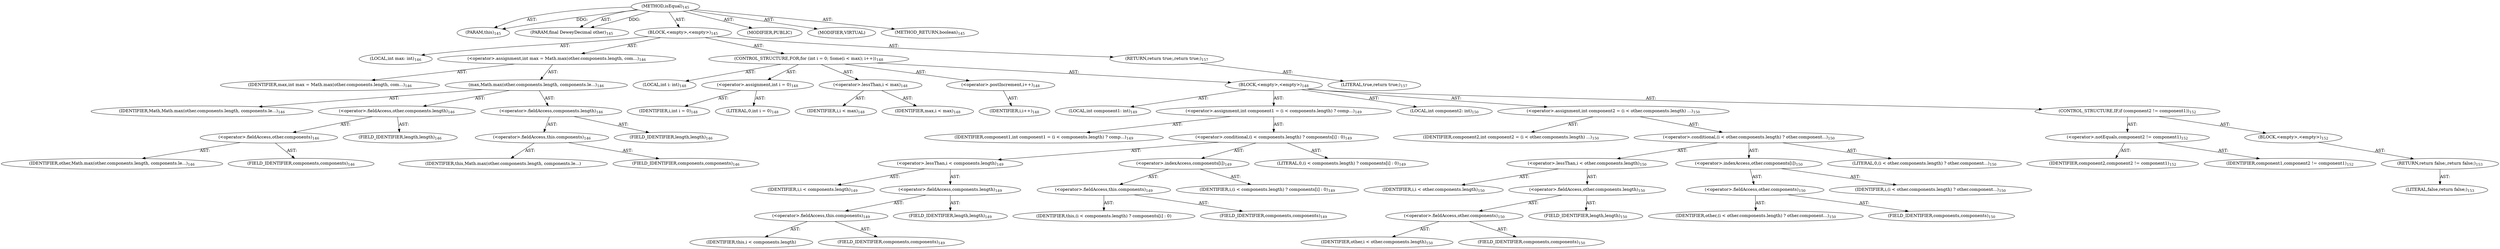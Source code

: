 digraph "isEqual" {  
"111669149700" [label = <(METHOD,isEqual)<SUB>145</SUB>> ]
"115964117001" [label = <(PARAM,this)<SUB>145</SUB>> ]
"115964117002" [label = <(PARAM,final DeweyDecimal other)<SUB>145</SUB>> ]
"25769803787" [label = <(BLOCK,&lt;empty&gt;,&lt;empty&gt;)<SUB>145</SUB>> ]
"94489280519" [label = <(LOCAL,int max: int)<SUB>146</SUB>> ]
"30064771122" [label = <(&lt;operator&gt;.assignment,int max = Math.max(other.components.length, com...)<SUB>146</SUB>> ]
"68719476778" [label = <(IDENTIFIER,max,int max = Math.max(other.components.length, com...)<SUB>146</SUB>> ]
"30064771123" [label = <(max,Math.max(other.components.length, components.le...)<SUB>146</SUB>> ]
"68719476779" [label = <(IDENTIFIER,Math,Math.max(other.components.length, components.le...)<SUB>146</SUB>> ]
"30064771124" [label = <(&lt;operator&gt;.fieldAccess,other.components.length)<SUB>146</SUB>> ]
"30064771125" [label = <(&lt;operator&gt;.fieldAccess,other.components)<SUB>146</SUB>> ]
"68719476780" [label = <(IDENTIFIER,other,Math.max(other.components.length, components.le...)<SUB>146</SUB>> ]
"55834574859" [label = <(FIELD_IDENTIFIER,components,components)<SUB>146</SUB>> ]
"55834574860" [label = <(FIELD_IDENTIFIER,length,length)<SUB>146</SUB>> ]
"30064771126" [label = <(&lt;operator&gt;.fieldAccess,components.length)<SUB>146</SUB>> ]
"30064771127" [label = <(&lt;operator&gt;.fieldAccess,this.components)<SUB>146</SUB>> ]
"68719476781" [label = <(IDENTIFIER,this,Math.max(other.components.length, components.le...)> ]
"55834574861" [label = <(FIELD_IDENTIFIER,components,components)<SUB>146</SUB>> ]
"55834574862" [label = <(FIELD_IDENTIFIER,length,length)<SUB>146</SUB>> ]
"47244640261" [label = <(CONTROL_STRUCTURE,FOR,for (int i = 0; Some(i &lt; max); i++))<SUB>148</SUB>> ]
"94489280520" [label = <(LOCAL,int i: int)<SUB>148</SUB>> ]
"30064771128" [label = <(&lt;operator&gt;.assignment,int i = 0)<SUB>148</SUB>> ]
"68719476782" [label = <(IDENTIFIER,i,int i = 0)<SUB>148</SUB>> ]
"90194313225" [label = <(LITERAL,0,int i = 0)<SUB>148</SUB>> ]
"30064771129" [label = <(&lt;operator&gt;.lessThan,i &lt; max)<SUB>148</SUB>> ]
"68719476783" [label = <(IDENTIFIER,i,i &lt; max)<SUB>148</SUB>> ]
"68719476784" [label = <(IDENTIFIER,max,i &lt; max)<SUB>148</SUB>> ]
"30064771130" [label = <(&lt;operator&gt;.postIncrement,i++)<SUB>148</SUB>> ]
"68719476785" [label = <(IDENTIFIER,i,i++)<SUB>148</SUB>> ]
"25769803788" [label = <(BLOCK,&lt;empty&gt;,&lt;empty&gt;)<SUB>148</SUB>> ]
"94489280521" [label = <(LOCAL,int component1: int)<SUB>149</SUB>> ]
"30064771131" [label = <(&lt;operator&gt;.assignment,int component1 = (i &lt; components.length) ? comp...)<SUB>149</SUB>> ]
"68719476786" [label = <(IDENTIFIER,component1,int component1 = (i &lt; components.length) ? comp...)<SUB>149</SUB>> ]
"30064771132" [label = <(&lt;operator&gt;.conditional,(i &lt; components.length) ? components[i] : 0)<SUB>149</SUB>> ]
"30064771133" [label = <(&lt;operator&gt;.lessThan,i &lt; components.length)<SUB>149</SUB>> ]
"68719476787" [label = <(IDENTIFIER,i,i &lt; components.length)<SUB>149</SUB>> ]
"30064771134" [label = <(&lt;operator&gt;.fieldAccess,components.length)<SUB>149</SUB>> ]
"30064771135" [label = <(&lt;operator&gt;.fieldAccess,this.components)<SUB>149</SUB>> ]
"68719476788" [label = <(IDENTIFIER,this,i &lt; components.length)> ]
"55834574863" [label = <(FIELD_IDENTIFIER,components,components)<SUB>149</SUB>> ]
"55834574864" [label = <(FIELD_IDENTIFIER,length,length)<SUB>149</SUB>> ]
"30064771136" [label = <(&lt;operator&gt;.indexAccess,components[i])<SUB>149</SUB>> ]
"30064771137" [label = <(&lt;operator&gt;.fieldAccess,this.components)<SUB>149</SUB>> ]
"68719476789" [label = <(IDENTIFIER,this,(i &lt; components.length) ? components[i] : 0)> ]
"55834574865" [label = <(FIELD_IDENTIFIER,components,components)<SUB>149</SUB>> ]
"68719476790" [label = <(IDENTIFIER,i,(i &lt; components.length) ? components[i] : 0)<SUB>149</SUB>> ]
"90194313226" [label = <(LITERAL,0,(i &lt; components.length) ? components[i] : 0)<SUB>149</SUB>> ]
"94489280522" [label = <(LOCAL,int component2: int)<SUB>150</SUB>> ]
"30064771138" [label = <(&lt;operator&gt;.assignment,int component2 = (i &lt; other.components.length) ...)<SUB>150</SUB>> ]
"68719476791" [label = <(IDENTIFIER,component2,int component2 = (i &lt; other.components.length) ...)<SUB>150</SUB>> ]
"30064771139" [label = <(&lt;operator&gt;.conditional,(i &lt; other.components.length) ? other.component...)<SUB>150</SUB>> ]
"30064771140" [label = <(&lt;operator&gt;.lessThan,i &lt; other.components.length)<SUB>150</SUB>> ]
"68719476792" [label = <(IDENTIFIER,i,i &lt; other.components.length)<SUB>150</SUB>> ]
"30064771141" [label = <(&lt;operator&gt;.fieldAccess,other.components.length)<SUB>150</SUB>> ]
"30064771142" [label = <(&lt;operator&gt;.fieldAccess,other.components)<SUB>150</SUB>> ]
"68719476793" [label = <(IDENTIFIER,other,i &lt; other.components.length)<SUB>150</SUB>> ]
"55834574866" [label = <(FIELD_IDENTIFIER,components,components)<SUB>150</SUB>> ]
"55834574867" [label = <(FIELD_IDENTIFIER,length,length)<SUB>150</SUB>> ]
"30064771143" [label = <(&lt;operator&gt;.indexAccess,other.components[i])<SUB>150</SUB>> ]
"30064771144" [label = <(&lt;operator&gt;.fieldAccess,other.components)<SUB>150</SUB>> ]
"68719476794" [label = <(IDENTIFIER,other,(i &lt; other.components.length) ? other.component...)<SUB>150</SUB>> ]
"55834574868" [label = <(FIELD_IDENTIFIER,components,components)<SUB>150</SUB>> ]
"68719476795" [label = <(IDENTIFIER,i,(i &lt; other.components.length) ? other.component...)<SUB>150</SUB>> ]
"90194313227" [label = <(LITERAL,0,(i &lt; other.components.length) ? other.component...)<SUB>150</SUB>> ]
"47244640262" [label = <(CONTROL_STRUCTURE,IF,if (component2 != component1))<SUB>152</SUB>> ]
"30064771145" [label = <(&lt;operator&gt;.notEquals,component2 != component1)<SUB>152</SUB>> ]
"68719476796" [label = <(IDENTIFIER,component2,component2 != component1)<SUB>152</SUB>> ]
"68719476797" [label = <(IDENTIFIER,component1,component2 != component1)<SUB>152</SUB>> ]
"25769803789" [label = <(BLOCK,&lt;empty&gt;,&lt;empty&gt;)<SUB>152</SUB>> ]
"146028888066" [label = <(RETURN,return false;,return false;)<SUB>153</SUB>> ]
"90194313228" [label = <(LITERAL,false,return false;)<SUB>153</SUB>> ]
"146028888067" [label = <(RETURN,return true;,return true;)<SUB>157</SUB>> ]
"90194313229" [label = <(LITERAL,true,return true;)<SUB>157</SUB>> ]
"133143986185" [label = <(MODIFIER,PUBLIC)> ]
"133143986186" [label = <(MODIFIER,VIRTUAL)> ]
"128849018884" [label = <(METHOD_RETURN,boolean)<SUB>145</SUB>> ]
  "111669149700" -> "115964117001"  [ label = "AST: "] 
  "111669149700" -> "115964117002"  [ label = "AST: "] 
  "111669149700" -> "25769803787"  [ label = "AST: "] 
  "111669149700" -> "133143986185"  [ label = "AST: "] 
  "111669149700" -> "133143986186"  [ label = "AST: "] 
  "111669149700" -> "128849018884"  [ label = "AST: "] 
  "25769803787" -> "94489280519"  [ label = "AST: "] 
  "25769803787" -> "30064771122"  [ label = "AST: "] 
  "25769803787" -> "47244640261"  [ label = "AST: "] 
  "25769803787" -> "146028888067"  [ label = "AST: "] 
  "30064771122" -> "68719476778"  [ label = "AST: "] 
  "30064771122" -> "30064771123"  [ label = "AST: "] 
  "30064771123" -> "68719476779"  [ label = "AST: "] 
  "30064771123" -> "30064771124"  [ label = "AST: "] 
  "30064771123" -> "30064771126"  [ label = "AST: "] 
  "30064771124" -> "30064771125"  [ label = "AST: "] 
  "30064771124" -> "55834574860"  [ label = "AST: "] 
  "30064771125" -> "68719476780"  [ label = "AST: "] 
  "30064771125" -> "55834574859"  [ label = "AST: "] 
  "30064771126" -> "30064771127"  [ label = "AST: "] 
  "30064771126" -> "55834574862"  [ label = "AST: "] 
  "30064771127" -> "68719476781"  [ label = "AST: "] 
  "30064771127" -> "55834574861"  [ label = "AST: "] 
  "47244640261" -> "94489280520"  [ label = "AST: "] 
  "47244640261" -> "30064771128"  [ label = "AST: "] 
  "47244640261" -> "30064771129"  [ label = "AST: "] 
  "47244640261" -> "30064771130"  [ label = "AST: "] 
  "47244640261" -> "25769803788"  [ label = "AST: "] 
  "30064771128" -> "68719476782"  [ label = "AST: "] 
  "30064771128" -> "90194313225"  [ label = "AST: "] 
  "30064771129" -> "68719476783"  [ label = "AST: "] 
  "30064771129" -> "68719476784"  [ label = "AST: "] 
  "30064771130" -> "68719476785"  [ label = "AST: "] 
  "25769803788" -> "94489280521"  [ label = "AST: "] 
  "25769803788" -> "30064771131"  [ label = "AST: "] 
  "25769803788" -> "94489280522"  [ label = "AST: "] 
  "25769803788" -> "30064771138"  [ label = "AST: "] 
  "25769803788" -> "47244640262"  [ label = "AST: "] 
  "30064771131" -> "68719476786"  [ label = "AST: "] 
  "30064771131" -> "30064771132"  [ label = "AST: "] 
  "30064771132" -> "30064771133"  [ label = "AST: "] 
  "30064771132" -> "30064771136"  [ label = "AST: "] 
  "30064771132" -> "90194313226"  [ label = "AST: "] 
  "30064771133" -> "68719476787"  [ label = "AST: "] 
  "30064771133" -> "30064771134"  [ label = "AST: "] 
  "30064771134" -> "30064771135"  [ label = "AST: "] 
  "30064771134" -> "55834574864"  [ label = "AST: "] 
  "30064771135" -> "68719476788"  [ label = "AST: "] 
  "30064771135" -> "55834574863"  [ label = "AST: "] 
  "30064771136" -> "30064771137"  [ label = "AST: "] 
  "30064771136" -> "68719476790"  [ label = "AST: "] 
  "30064771137" -> "68719476789"  [ label = "AST: "] 
  "30064771137" -> "55834574865"  [ label = "AST: "] 
  "30064771138" -> "68719476791"  [ label = "AST: "] 
  "30064771138" -> "30064771139"  [ label = "AST: "] 
  "30064771139" -> "30064771140"  [ label = "AST: "] 
  "30064771139" -> "30064771143"  [ label = "AST: "] 
  "30064771139" -> "90194313227"  [ label = "AST: "] 
  "30064771140" -> "68719476792"  [ label = "AST: "] 
  "30064771140" -> "30064771141"  [ label = "AST: "] 
  "30064771141" -> "30064771142"  [ label = "AST: "] 
  "30064771141" -> "55834574867"  [ label = "AST: "] 
  "30064771142" -> "68719476793"  [ label = "AST: "] 
  "30064771142" -> "55834574866"  [ label = "AST: "] 
  "30064771143" -> "30064771144"  [ label = "AST: "] 
  "30064771143" -> "68719476795"  [ label = "AST: "] 
  "30064771144" -> "68719476794"  [ label = "AST: "] 
  "30064771144" -> "55834574868"  [ label = "AST: "] 
  "47244640262" -> "30064771145"  [ label = "AST: "] 
  "47244640262" -> "25769803789"  [ label = "AST: "] 
  "30064771145" -> "68719476796"  [ label = "AST: "] 
  "30064771145" -> "68719476797"  [ label = "AST: "] 
  "25769803789" -> "146028888066"  [ label = "AST: "] 
  "146028888066" -> "90194313228"  [ label = "AST: "] 
  "146028888067" -> "90194313229"  [ label = "AST: "] 
  "111669149700" -> "115964117001"  [ label = "DDG: "] 
  "111669149700" -> "115964117002"  [ label = "DDG: "] 
}

